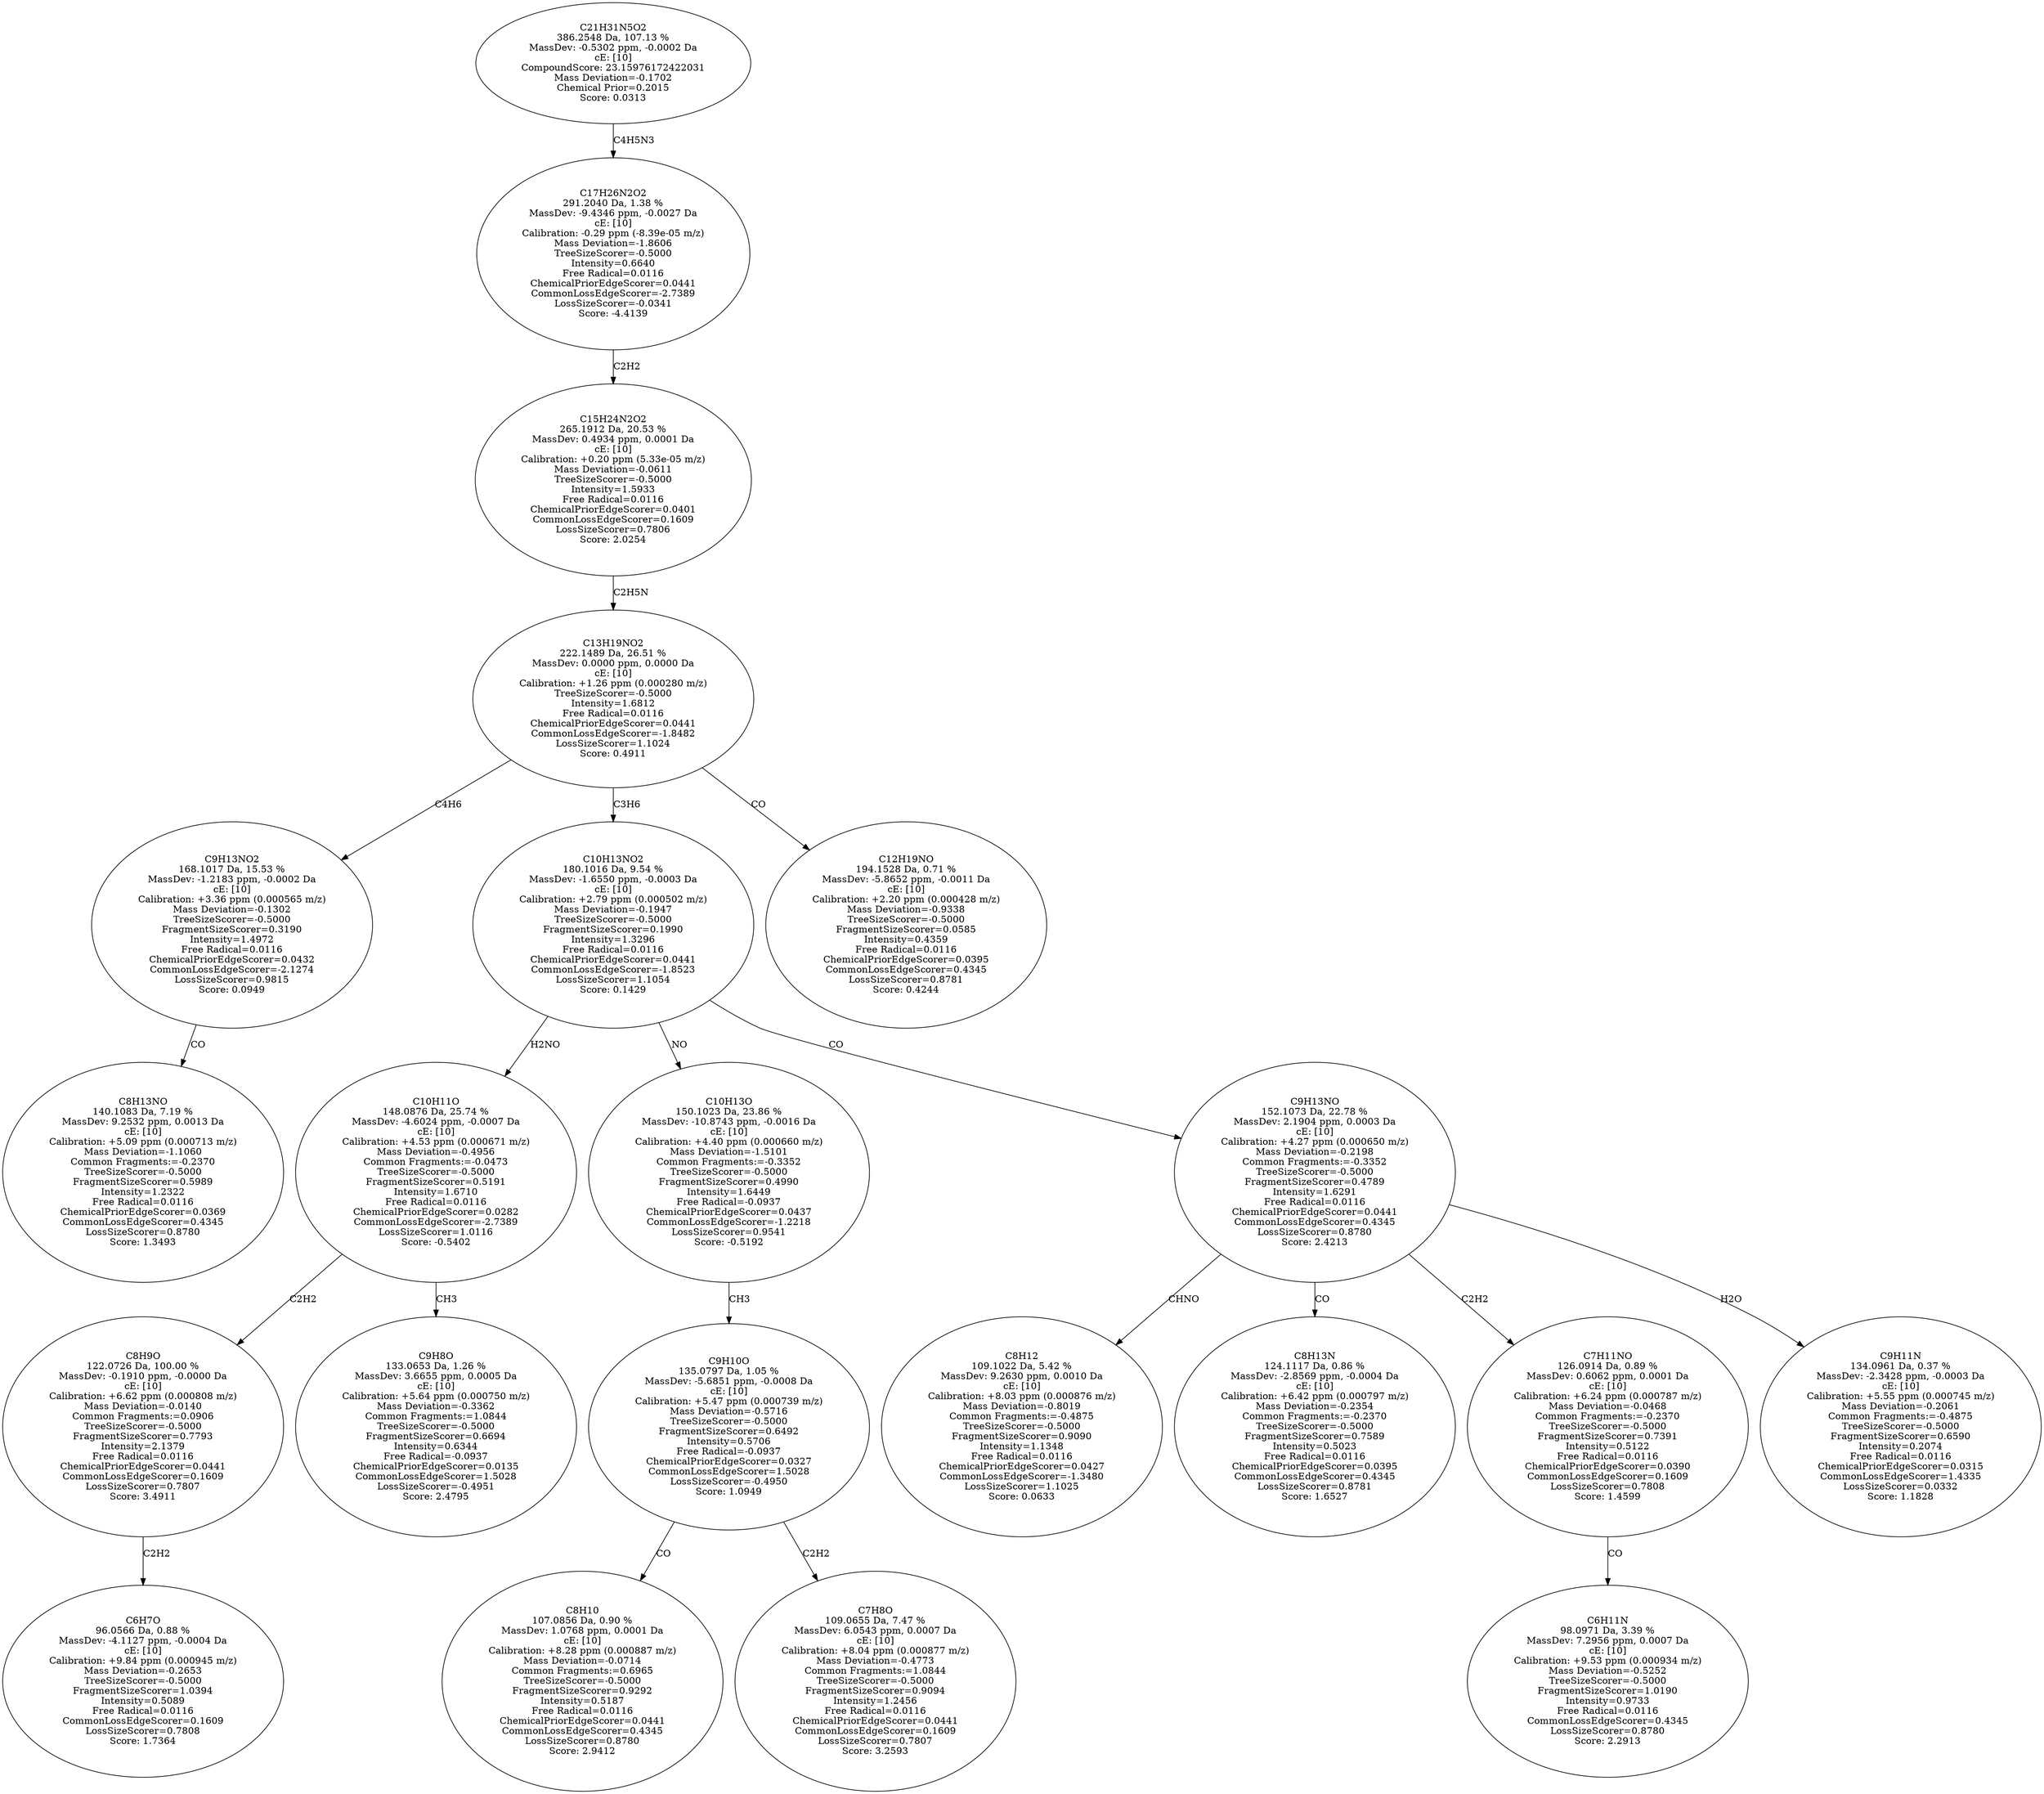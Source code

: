 strict digraph {
v1 [label="C8H13NO\n140.1083 Da, 7.19 %\nMassDev: 9.2532 ppm, 0.0013 Da\ncE: [10]\nCalibration: +5.09 ppm (0.000713 m/z)\nMass Deviation=-1.1060\nCommon Fragments:=-0.2370\nTreeSizeScorer=-0.5000\nFragmentSizeScorer=0.5989\nIntensity=1.2322\nFree Radical=0.0116\nChemicalPriorEdgeScorer=0.0369\nCommonLossEdgeScorer=0.4345\nLossSizeScorer=0.8780\nScore: 1.3493"];
v2 [label="C9H13NO2\n168.1017 Da, 15.53 %\nMassDev: -1.2183 ppm, -0.0002 Da\ncE: [10]\nCalibration: +3.36 ppm (0.000565 m/z)\nMass Deviation=-0.1302\nTreeSizeScorer=-0.5000\nFragmentSizeScorer=0.3190\nIntensity=1.4972\nFree Radical=0.0116\nChemicalPriorEdgeScorer=0.0432\nCommonLossEdgeScorer=-2.1274\nLossSizeScorer=0.9815\nScore: 0.0949"];
v3 [label="C6H7O\n96.0566 Da, 0.88 %\nMassDev: -4.1127 ppm, -0.0004 Da\ncE: [10]\nCalibration: +9.84 ppm (0.000945 m/z)\nMass Deviation=-0.2653\nTreeSizeScorer=-0.5000\nFragmentSizeScorer=1.0394\nIntensity=0.5089\nFree Radical=0.0116\nCommonLossEdgeScorer=0.1609\nLossSizeScorer=0.7808\nScore: 1.7364"];
v4 [label="C8H9O\n122.0726 Da, 100.00 %\nMassDev: -0.1910 ppm, -0.0000 Da\ncE: [10]\nCalibration: +6.62 ppm (0.000808 m/z)\nMass Deviation=-0.0140\nCommon Fragments:=0.0906\nTreeSizeScorer=-0.5000\nFragmentSizeScorer=0.7793\nIntensity=2.1379\nFree Radical=0.0116\nChemicalPriorEdgeScorer=0.0441\nCommonLossEdgeScorer=0.1609\nLossSizeScorer=0.7807\nScore: 3.4911"];
v5 [label="C9H8O\n133.0653 Da, 1.26 %\nMassDev: 3.6655 ppm, 0.0005 Da\ncE: [10]\nCalibration: +5.64 ppm (0.000750 m/z)\nMass Deviation=-0.3362\nCommon Fragments:=1.0844\nTreeSizeScorer=-0.5000\nFragmentSizeScorer=0.6694\nIntensity=0.6344\nFree Radical=-0.0937\nChemicalPriorEdgeScorer=0.0135\nCommonLossEdgeScorer=1.5028\nLossSizeScorer=-0.4951\nScore: 2.4795"];
v6 [label="C10H11O\n148.0876 Da, 25.74 %\nMassDev: -4.6024 ppm, -0.0007 Da\ncE: [10]\nCalibration: +4.53 ppm (0.000671 m/z)\nMass Deviation=-0.4956\nCommon Fragments:=-0.0473\nTreeSizeScorer=-0.5000\nFragmentSizeScorer=0.5191\nIntensity=1.6710\nFree Radical=0.0116\nChemicalPriorEdgeScorer=0.0282\nCommonLossEdgeScorer=-2.7389\nLossSizeScorer=1.0116\nScore: -0.5402"];
v7 [label="C8H10\n107.0856 Da, 0.90 %\nMassDev: 1.0768 ppm, 0.0001 Da\ncE: [10]\nCalibration: +8.28 ppm (0.000887 m/z)\nMass Deviation=-0.0714\nCommon Fragments:=0.6965\nTreeSizeScorer=-0.5000\nFragmentSizeScorer=0.9292\nIntensity=0.5187\nFree Radical=0.0116\nChemicalPriorEdgeScorer=0.0441\nCommonLossEdgeScorer=0.4345\nLossSizeScorer=0.8780\nScore: 2.9412"];
v8 [label="C7H8O\n109.0655 Da, 7.47 %\nMassDev: 6.0543 ppm, 0.0007 Da\ncE: [10]\nCalibration: +8.04 ppm (0.000877 m/z)\nMass Deviation=-0.4773\nCommon Fragments:=1.0844\nTreeSizeScorer=-0.5000\nFragmentSizeScorer=0.9094\nIntensity=1.2456\nFree Radical=0.0116\nChemicalPriorEdgeScorer=0.0441\nCommonLossEdgeScorer=0.1609\nLossSizeScorer=0.7807\nScore: 3.2593"];
v9 [label="C9H10O\n135.0797 Da, 1.05 %\nMassDev: -5.6851 ppm, -0.0008 Da\ncE: [10]\nCalibration: +5.47 ppm (0.000739 m/z)\nMass Deviation=-0.5716\nTreeSizeScorer=-0.5000\nFragmentSizeScorer=0.6492\nIntensity=0.5706\nFree Radical=-0.0937\nChemicalPriorEdgeScorer=0.0327\nCommonLossEdgeScorer=1.5028\nLossSizeScorer=-0.4950\nScore: 1.0949"];
v10 [label="C10H13O\n150.1023 Da, 23.86 %\nMassDev: -10.8743 ppm, -0.0016 Da\ncE: [10]\nCalibration: +4.40 ppm (0.000660 m/z)\nMass Deviation=-1.5101\nCommon Fragments:=-0.3352\nTreeSizeScorer=-0.5000\nFragmentSizeScorer=0.4990\nIntensity=1.6449\nFree Radical=-0.0937\nChemicalPriorEdgeScorer=0.0437\nCommonLossEdgeScorer=-1.2218\nLossSizeScorer=0.9541\nScore: -0.5192"];
v11 [label="C8H12\n109.1022 Da, 5.42 %\nMassDev: 9.2630 ppm, 0.0010 Da\ncE: [10]\nCalibration: +8.03 ppm (0.000876 m/z)\nMass Deviation=-0.8019\nCommon Fragments:=-0.4875\nTreeSizeScorer=-0.5000\nFragmentSizeScorer=0.9090\nIntensity=1.1348\nFree Radical=0.0116\nChemicalPriorEdgeScorer=0.0427\nCommonLossEdgeScorer=-1.3480\nLossSizeScorer=1.1025\nScore: 0.0633"];
v12 [label="C8H13N\n124.1117 Da, 0.86 %\nMassDev: -2.8569 ppm, -0.0004 Da\ncE: [10]\nCalibration: +6.42 ppm (0.000797 m/z)\nMass Deviation=-0.2354\nCommon Fragments:=-0.2370\nTreeSizeScorer=-0.5000\nFragmentSizeScorer=0.7589\nIntensity=0.5023\nFree Radical=0.0116\nChemicalPriorEdgeScorer=0.0395\nCommonLossEdgeScorer=0.4345\nLossSizeScorer=0.8781\nScore: 1.6527"];
v13 [label="C6H11N\n98.0971 Da, 3.39 %\nMassDev: 7.2956 ppm, 0.0007 Da\ncE: [10]\nCalibration: +9.53 ppm (0.000934 m/z)\nMass Deviation=-0.5252\nTreeSizeScorer=-0.5000\nFragmentSizeScorer=1.0190\nIntensity=0.9733\nFree Radical=0.0116\nCommonLossEdgeScorer=0.4345\nLossSizeScorer=0.8780\nScore: 2.2913"];
v14 [label="C7H11NO\n126.0914 Da, 0.89 %\nMassDev: 0.6062 ppm, 0.0001 Da\ncE: [10]\nCalibration: +6.24 ppm (0.000787 m/z)\nMass Deviation=-0.0468\nCommon Fragments:=-0.2370\nTreeSizeScorer=-0.5000\nFragmentSizeScorer=0.7391\nIntensity=0.5122\nFree Radical=0.0116\nChemicalPriorEdgeScorer=0.0390\nCommonLossEdgeScorer=0.1609\nLossSizeScorer=0.7808\nScore: 1.4599"];
v15 [label="C9H11N\n134.0961 Da, 0.37 %\nMassDev: -2.3428 ppm, -0.0003 Da\ncE: [10]\nCalibration: +5.55 ppm (0.000745 m/z)\nMass Deviation=-0.2061\nCommon Fragments:=-0.4875\nTreeSizeScorer=-0.5000\nFragmentSizeScorer=0.6590\nIntensity=0.2074\nFree Radical=0.0116\nChemicalPriorEdgeScorer=0.0315\nCommonLossEdgeScorer=1.4335\nLossSizeScorer=0.0332\nScore: 1.1828"];
v16 [label="C9H13NO\n152.1073 Da, 22.78 %\nMassDev: 2.1904 ppm, 0.0003 Da\ncE: [10]\nCalibration: +4.27 ppm (0.000650 m/z)\nMass Deviation=-0.2198\nCommon Fragments:=-0.3352\nTreeSizeScorer=-0.5000\nFragmentSizeScorer=0.4789\nIntensity=1.6291\nFree Radical=0.0116\nChemicalPriorEdgeScorer=0.0441\nCommonLossEdgeScorer=0.4345\nLossSizeScorer=0.8780\nScore: 2.4213"];
v17 [label="C10H13NO2\n180.1016 Da, 9.54 %\nMassDev: -1.6550 ppm, -0.0003 Da\ncE: [10]\nCalibration: +2.79 ppm (0.000502 m/z)\nMass Deviation=-0.1947\nTreeSizeScorer=-0.5000\nFragmentSizeScorer=0.1990\nIntensity=1.3296\nFree Radical=0.0116\nChemicalPriorEdgeScorer=0.0441\nCommonLossEdgeScorer=-1.8523\nLossSizeScorer=1.1054\nScore: 0.1429"];
v18 [label="C12H19NO\n194.1528 Da, 0.71 %\nMassDev: -5.8652 ppm, -0.0011 Da\ncE: [10]\nCalibration: +2.20 ppm (0.000428 m/z)\nMass Deviation=-0.9338\nTreeSizeScorer=-0.5000\nFragmentSizeScorer=0.0585\nIntensity=0.4359\nFree Radical=0.0116\nChemicalPriorEdgeScorer=0.0395\nCommonLossEdgeScorer=0.4345\nLossSizeScorer=0.8781\nScore: 0.4244"];
v19 [label="C13H19NO2\n222.1489 Da, 26.51 %\nMassDev: 0.0000 ppm, 0.0000 Da\ncE: [10]\nCalibration: +1.26 ppm (0.000280 m/z)\nTreeSizeScorer=-0.5000\nIntensity=1.6812\nFree Radical=0.0116\nChemicalPriorEdgeScorer=0.0441\nCommonLossEdgeScorer=-1.8482\nLossSizeScorer=1.1024\nScore: 0.4911"];
v20 [label="C15H24N2O2\n265.1912 Da, 20.53 %\nMassDev: 0.4934 ppm, 0.0001 Da\ncE: [10]\nCalibration: +0.20 ppm (5.33e-05 m/z)\nMass Deviation=-0.0611\nTreeSizeScorer=-0.5000\nIntensity=1.5933\nFree Radical=0.0116\nChemicalPriorEdgeScorer=0.0401\nCommonLossEdgeScorer=0.1609\nLossSizeScorer=0.7806\nScore: 2.0254"];
v21 [label="C17H26N2O2\n291.2040 Da, 1.38 %\nMassDev: -9.4346 ppm, -0.0027 Da\ncE: [10]\nCalibration: -0.29 ppm (-8.39e-05 m/z)\nMass Deviation=-1.8606\nTreeSizeScorer=-0.5000\nIntensity=0.6640\nFree Radical=0.0116\nChemicalPriorEdgeScorer=0.0441\nCommonLossEdgeScorer=-2.7389\nLossSizeScorer=-0.0341\nScore: -4.4139"];
v22 [label="C21H31N5O2\n386.2548 Da, 107.13 %\nMassDev: -0.5302 ppm, -0.0002 Da\ncE: [10]\nCompoundScore: 23.15976172422031\nMass Deviation=-0.1702\nChemical Prior=0.2015\nScore: 0.0313"];
v2 -> v1 [label="CO"];
v19 -> v2 [label="C4H6"];
v4 -> v3 [label="C2H2"];
v6 -> v4 [label="C2H2"];
v6 -> v5 [label="CH3"];
v17 -> v6 [label="H2NO"];
v9 -> v7 [label="CO"];
v9 -> v8 [label="C2H2"];
v10 -> v9 [label="CH3"];
v17 -> v10 [label="NO"];
v16 -> v11 [label="CHNO"];
v16 -> v12 [label="CO"];
v14 -> v13 [label="CO"];
v16 -> v14 [label="C2H2"];
v16 -> v15 [label="H2O"];
v17 -> v16 [label="CO"];
v19 -> v17 [label="C3H6"];
v19 -> v18 [label="CO"];
v20 -> v19 [label="C2H5N"];
v21 -> v20 [label="C2H2"];
v22 -> v21 [label="C4H5N3"];
}